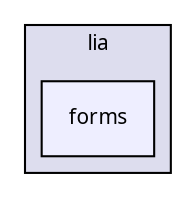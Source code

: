 digraph G {
  compound=true
  node [ fontsize=10, fontname="FreeSans.ttf"];
  edge [ labelfontsize=9, labelfontname="FreeSans.ttf"];
  subgraph clusterdir_cdd94bb3f0418c705c2f1581cf930130 {
    graph [ bgcolor="#ddddee", pencolor="black", label="lia" fontname="FreeSans.ttf", fontsize=10, URL="dir_cdd94bb3f0418c705c2f1581cf930130.html"]
  dir_268212e4712268ad6971f0b2f4811b81 [shape=box, label="forms", style="filled", fillcolor="#eeeeff", pencolor="black", URL="dir_268212e4712268ad6971f0b2f4811b81.html"];
  }
}
